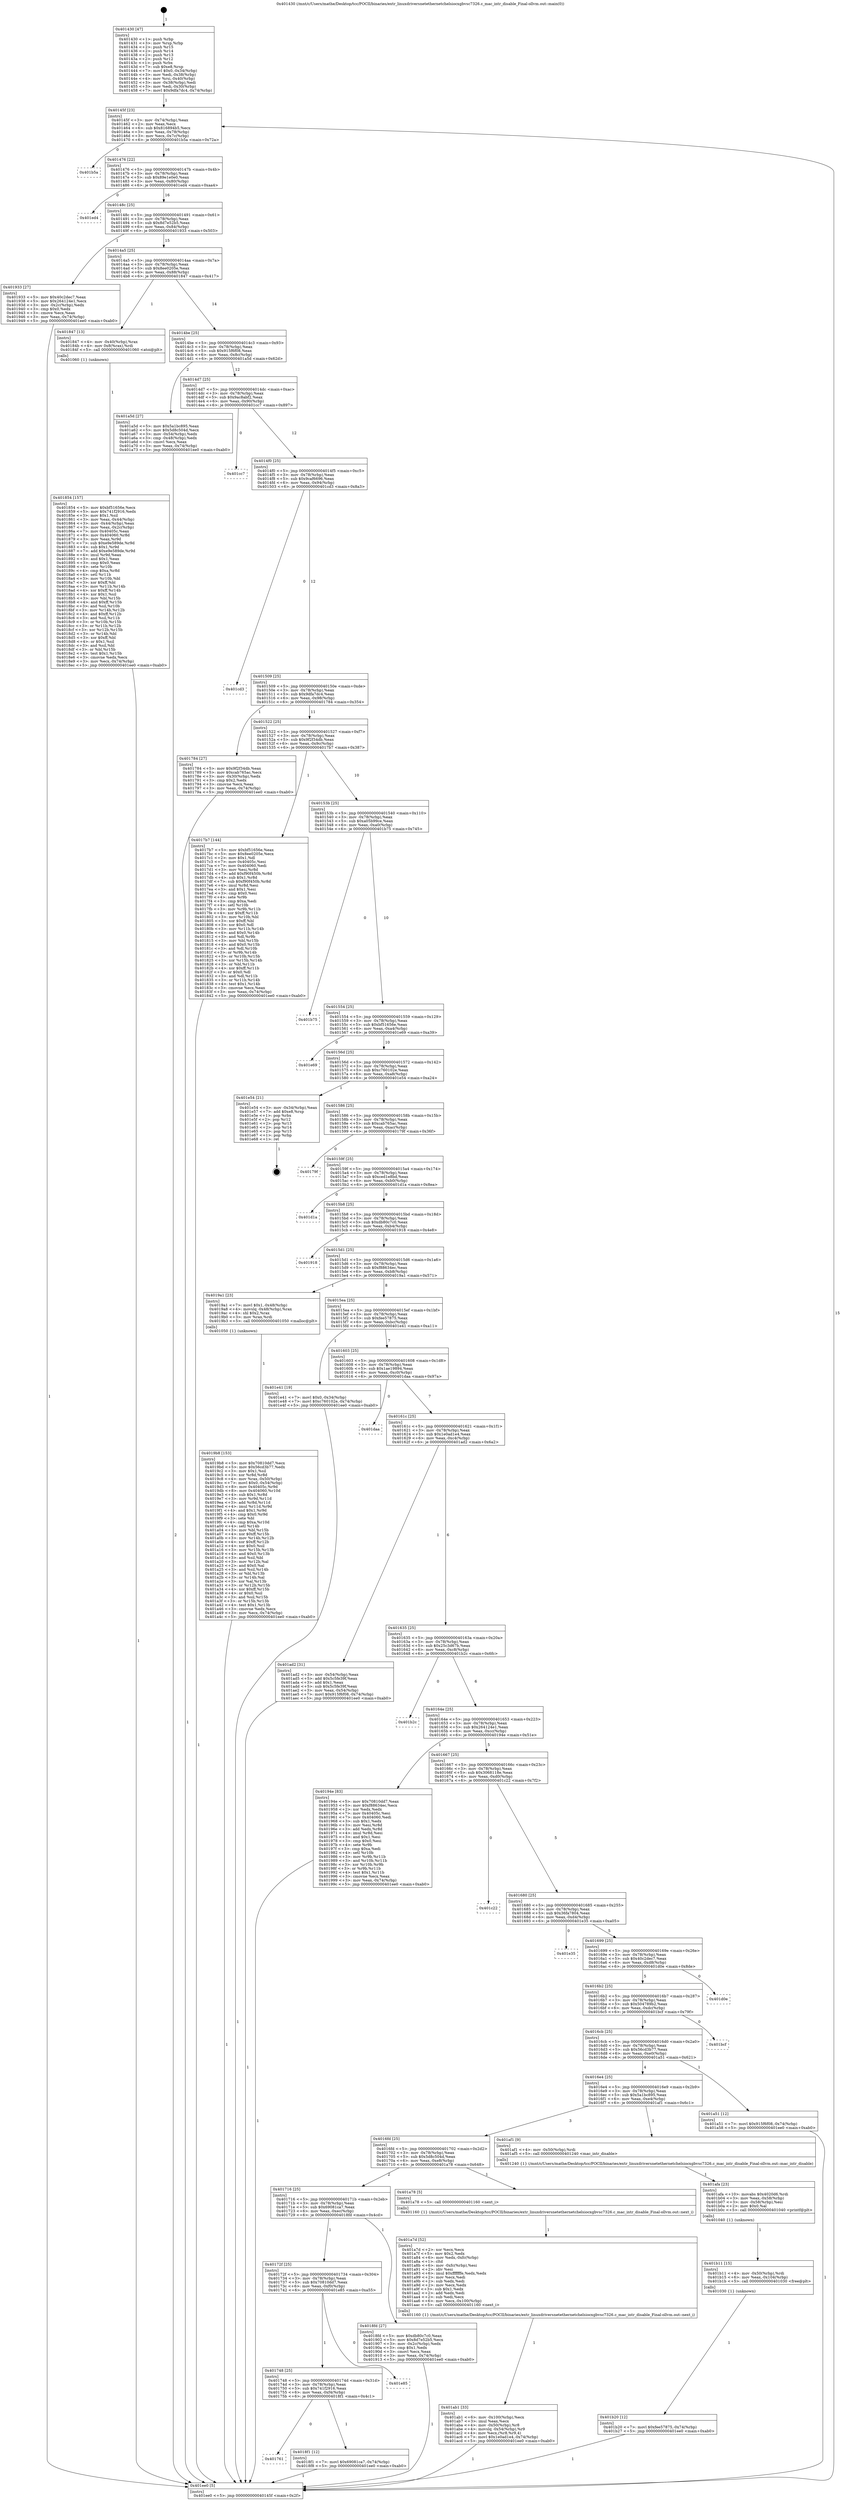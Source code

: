 digraph "0x401430" {
  label = "0x401430 (/mnt/c/Users/mathe/Desktop/tcc/POCII/binaries/extr_linuxdriversnetethernetchelsiocxgbvsc7326.c_mac_intr_disable_Final-ollvm.out::main(0))"
  labelloc = "t"
  node[shape=record]

  Entry [label="",width=0.3,height=0.3,shape=circle,fillcolor=black,style=filled]
  "0x40145f" [label="{
     0x40145f [23]\l
     | [instrs]\l
     &nbsp;&nbsp;0x40145f \<+3\>: mov -0x74(%rbp),%eax\l
     &nbsp;&nbsp;0x401462 \<+2\>: mov %eax,%ecx\l
     &nbsp;&nbsp;0x401464 \<+6\>: sub $0x816894b5,%ecx\l
     &nbsp;&nbsp;0x40146a \<+3\>: mov %eax,-0x78(%rbp)\l
     &nbsp;&nbsp;0x40146d \<+3\>: mov %ecx,-0x7c(%rbp)\l
     &nbsp;&nbsp;0x401470 \<+6\>: je 0000000000401b5a \<main+0x72a\>\l
  }"]
  "0x401b5a" [label="{
     0x401b5a\l
  }", style=dashed]
  "0x401476" [label="{
     0x401476 [22]\l
     | [instrs]\l
     &nbsp;&nbsp;0x401476 \<+5\>: jmp 000000000040147b \<main+0x4b\>\l
     &nbsp;&nbsp;0x40147b \<+3\>: mov -0x78(%rbp),%eax\l
     &nbsp;&nbsp;0x40147e \<+5\>: sub $0x89e1e0e0,%eax\l
     &nbsp;&nbsp;0x401483 \<+3\>: mov %eax,-0x80(%rbp)\l
     &nbsp;&nbsp;0x401486 \<+6\>: je 0000000000401ed4 \<main+0xaa4\>\l
  }"]
  Exit [label="",width=0.3,height=0.3,shape=circle,fillcolor=black,style=filled,peripheries=2]
  "0x401ed4" [label="{
     0x401ed4\l
  }", style=dashed]
  "0x40148c" [label="{
     0x40148c [25]\l
     | [instrs]\l
     &nbsp;&nbsp;0x40148c \<+5\>: jmp 0000000000401491 \<main+0x61\>\l
     &nbsp;&nbsp;0x401491 \<+3\>: mov -0x78(%rbp),%eax\l
     &nbsp;&nbsp;0x401494 \<+5\>: sub $0x8d7e52b5,%eax\l
     &nbsp;&nbsp;0x401499 \<+6\>: mov %eax,-0x84(%rbp)\l
     &nbsp;&nbsp;0x40149f \<+6\>: je 0000000000401933 \<main+0x503\>\l
  }"]
  "0x401b20" [label="{
     0x401b20 [12]\l
     | [instrs]\l
     &nbsp;&nbsp;0x401b20 \<+7\>: movl $0xfee57875,-0x74(%rbp)\l
     &nbsp;&nbsp;0x401b27 \<+5\>: jmp 0000000000401ee0 \<main+0xab0\>\l
  }"]
  "0x401933" [label="{
     0x401933 [27]\l
     | [instrs]\l
     &nbsp;&nbsp;0x401933 \<+5\>: mov $0x40c2dec7,%eax\l
     &nbsp;&nbsp;0x401938 \<+5\>: mov $0x264124e1,%ecx\l
     &nbsp;&nbsp;0x40193d \<+3\>: mov -0x2c(%rbp),%edx\l
     &nbsp;&nbsp;0x401940 \<+3\>: cmp $0x0,%edx\l
     &nbsp;&nbsp;0x401943 \<+3\>: cmove %ecx,%eax\l
     &nbsp;&nbsp;0x401946 \<+3\>: mov %eax,-0x74(%rbp)\l
     &nbsp;&nbsp;0x401949 \<+5\>: jmp 0000000000401ee0 \<main+0xab0\>\l
  }"]
  "0x4014a5" [label="{
     0x4014a5 [25]\l
     | [instrs]\l
     &nbsp;&nbsp;0x4014a5 \<+5\>: jmp 00000000004014aa \<main+0x7a\>\l
     &nbsp;&nbsp;0x4014aa \<+3\>: mov -0x78(%rbp),%eax\l
     &nbsp;&nbsp;0x4014ad \<+5\>: sub $0x8ee0205e,%eax\l
     &nbsp;&nbsp;0x4014b2 \<+6\>: mov %eax,-0x88(%rbp)\l
     &nbsp;&nbsp;0x4014b8 \<+6\>: je 0000000000401847 \<main+0x417\>\l
  }"]
  "0x401b11" [label="{
     0x401b11 [15]\l
     | [instrs]\l
     &nbsp;&nbsp;0x401b11 \<+4\>: mov -0x50(%rbp),%rdi\l
     &nbsp;&nbsp;0x401b15 \<+6\>: mov %eax,-0x104(%rbp)\l
     &nbsp;&nbsp;0x401b1b \<+5\>: call 0000000000401030 \<free@plt\>\l
     | [calls]\l
     &nbsp;&nbsp;0x401030 \{1\} (unknown)\l
  }"]
  "0x401847" [label="{
     0x401847 [13]\l
     | [instrs]\l
     &nbsp;&nbsp;0x401847 \<+4\>: mov -0x40(%rbp),%rax\l
     &nbsp;&nbsp;0x40184b \<+4\>: mov 0x8(%rax),%rdi\l
     &nbsp;&nbsp;0x40184f \<+5\>: call 0000000000401060 \<atoi@plt\>\l
     | [calls]\l
     &nbsp;&nbsp;0x401060 \{1\} (unknown)\l
  }"]
  "0x4014be" [label="{
     0x4014be [25]\l
     | [instrs]\l
     &nbsp;&nbsp;0x4014be \<+5\>: jmp 00000000004014c3 \<main+0x93\>\l
     &nbsp;&nbsp;0x4014c3 \<+3\>: mov -0x78(%rbp),%eax\l
     &nbsp;&nbsp;0x4014c6 \<+5\>: sub $0x915f6f08,%eax\l
     &nbsp;&nbsp;0x4014cb \<+6\>: mov %eax,-0x8c(%rbp)\l
     &nbsp;&nbsp;0x4014d1 \<+6\>: je 0000000000401a5d \<main+0x62d\>\l
  }"]
  "0x401afa" [label="{
     0x401afa [23]\l
     | [instrs]\l
     &nbsp;&nbsp;0x401afa \<+10\>: movabs $0x4020d6,%rdi\l
     &nbsp;&nbsp;0x401b04 \<+3\>: mov %eax,-0x58(%rbp)\l
     &nbsp;&nbsp;0x401b07 \<+3\>: mov -0x58(%rbp),%esi\l
     &nbsp;&nbsp;0x401b0a \<+2\>: mov $0x0,%al\l
     &nbsp;&nbsp;0x401b0c \<+5\>: call 0000000000401040 \<printf@plt\>\l
     | [calls]\l
     &nbsp;&nbsp;0x401040 \{1\} (unknown)\l
  }"]
  "0x401a5d" [label="{
     0x401a5d [27]\l
     | [instrs]\l
     &nbsp;&nbsp;0x401a5d \<+5\>: mov $0x5a1bc895,%eax\l
     &nbsp;&nbsp;0x401a62 \<+5\>: mov $0x5d8c504d,%ecx\l
     &nbsp;&nbsp;0x401a67 \<+3\>: mov -0x54(%rbp),%edx\l
     &nbsp;&nbsp;0x401a6a \<+3\>: cmp -0x48(%rbp),%edx\l
     &nbsp;&nbsp;0x401a6d \<+3\>: cmovl %ecx,%eax\l
     &nbsp;&nbsp;0x401a70 \<+3\>: mov %eax,-0x74(%rbp)\l
     &nbsp;&nbsp;0x401a73 \<+5\>: jmp 0000000000401ee0 \<main+0xab0\>\l
  }"]
  "0x4014d7" [label="{
     0x4014d7 [25]\l
     | [instrs]\l
     &nbsp;&nbsp;0x4014d7 \<+5\>: jmp 00000000004014dc \<main+0xac\>\l
     &nbsp;&nbsp;0x4014dc \<+3\>: mov -0x78(%rbp),%eax\l
     &nbsp;&nbsp;0x4014df \<+5\>: sub $0x9ac8abf2,%eax\l
     &nbsp;&nbsp;0x4014e4 \<+6\>: mov %eax,-0x90(%rbp)\l
     &nbsp;&nbsp;0x4014ea \<+6\>: je 0000000000401cc7 \<main+0x897\>\l
  }"]
  "0x401ab1" [label="{
     0x401ab1 [33]\l
     | [instrs]\l
     &nbsp;&nbsp;0x401ab1 \<+6\>: mov -0x100(%rbp),%ecx\l
     &nbsp;&nbsp;0x401ab7 \<+3\>: imul %eax,%ecx\l
     &nbsp;&nbsp;0x401aba \<+4\>: mov -0x50(%rbp),%r8\l
     &nbsp;&nbsp;0x401abe \<+4\>: movslq -0x54(%rbp),%r9\l
     &nbsp;&nbsp;0x401ac2 \<+4\>: mov %ecx,(%r8,%r9,4)\l
     &nbsp;&nbsp;0x401ac6 \<+7\>: movl $0x1e0ad1e4,-0x74(%rbp)\l
     &nbsp;&nbsp;0x401acd \<+5\>: jmp 0000000000401ee0 \<main+0xab0\>\l
  }"]
  "0x401cc7" [label="{
     0x401cc7\l
  }", style=dashed]
  "0x4014f0" [label="{
     0x4014f0 [25]\l
     | [instrs]\l
     &nbsp;&nbsp;0x4014f0 \<+5\>: jmp 00000000004014f5 \<main+0xc5\>\l
     &nbsp;&nbsp;0x4014f5 \<+3\>: mov -0x78(%rbp),%eax\l
     &nbsp;&nbsp;0x4014f8 \<+5\>: sub $0x9caf6696,%eax\l
     &nbsp;&nbsp;0x4014fd \<+6\>: mov %eax,-0x94(%rbp)\l
     &nbsp;&nbsp;0x401503 \<+6\>: je 0000000000401cd3 \<main+0x8a3\>\l
  }"]
  "0x401a7d" [label="{
     0x401a7d [52]\l
     | [instrs]\l
     &nbsp;&nbsp;0x401a7d \<+2\>: xor %ecx,%ecx\l
     &nbsp;&nbsp;0x401a7f \<+5\>: mov $0x2,%edx\l
     &nbsp;&nbsp;0x401a84 \<+6\>: mov %edx,-0xfc(%rbp)\l
     &nbsp;&nbsp;0x401a8a \<+1\>: cltd\l
     &nbsp;&nbsp;0x401a8b \<+6\>: mov -0xfc(%rbp),%esi\l
     &nbsp;&nbsp;0x401a91 \<+2\>: idiv %esi\l
     &nbsp;&nbsp;0x401a93 \<+6\>: imul $0xfffffffe,%edx,%edx\l
     &nbsp;&nbsp;0x401a99 \<+2\>: mov %ecx,%edi\l
     &nbsp;&nbsp;0x401a9b \<+2\>: sub %edx,%edi\l
     &nbsp;&nbsp;0x401a9d \<+2\>: mov %ecx,%edx\l
     &nbsp;&nbsp;0x401a9f \<+3\>: sub $0x1,%edx\l
     &nbsp;&nbsp;0x401aa2 \<+2\>: add %edx,%edi\l
     &nbsp;&nbsp;0x401aa4 \<+2\>: sub %edi,%ecx\l
     &nbsp;&nbsp;0x401aa6 \<+6\>: mov %ecx,-0x100(%rbp)\l
     &nbsp;&nbsp;0x401aac \<+5\>: call 0000000000401160 \<next_i\>\l
     | [calls]\l
     &nbsp;&nbsp;0x401160 \{1\} (/mnt/c/Users/mathe/Desktop/tcc/POCII/binaries/extr_linuxdriversnetethernetchelsiocxgbvsc7326.c_mac_intr_disable_Final-ollvm.out::next_i)\l
  }"]
  "0x401cd3" [label="{
     0x401cd3\l
  }", style=dashed]
  "0x401509" [label="{
     0x401509 [25]\l
     | [instrs]\l
     &nbsp;&nbsp;0x401509 \<+5\>: jmp 000000000040150e \<main+0xde\>\l
     &nbsp;&nbsp;0x40150e \<+3\>: mov -0x78(%rbp),%eax\l
     &nbsp;&nbsp;0x401511 \<+5\>: sub $0x9dfa7dc4,%eax\l
     &nbsp;&nbsp;0x401516 \<+6\>: mov %eax,-0x98(%rbp)\l
     &nbsp;&nbsp;0x40151c \<+6\>: je 0000000000401784 \<main+0x354\>\l
  }"]
  "0x4019b8" [label="{
     0x4019b8 [153]\l
     | [instrs]\l
     &nbsp;&nbsp;0x4019b8 \<+5\>: mov $0x70810dd7,%ecx\l
     &nbsp;&nbsp;0x4019bd \<+5\>: mov $0x56cd3b77,%edx\l
     &nbsp;&nbsp;0x4019c2 \<+3\>: mov $0x1,%sil\l
     &nbsp;&nbsp;0x4019c5 \<+3\>: xor %r8d,%r8d\l
     &nbsp;&nbsp;0x4019c8 \<+4\>: mov %rax,-0x50(%rbp)\l
     &nbsp;&nbsp;0x4019cc \<+7\>: movl $0x0,-0x54(%rbp)\l
     &nbsp;&nbsp;0x4019d3 \<+8\>: mov 0x40405c,%r9d\l
     &nbsp;&nbsp;0x4019db \<+8\>: mov 0x404060,%r10d\l
     &nbsp;&nbsp;0x4019e3 \<+4\>: sub $0x1,%r8d\l
     &nbsp;&nbsp;0x4019e7 \<+3\>: mov %r9d,%r11d\l
     &nbsp;&nbsp;0x4019ea \<+3\>: add %r8d,%r11d\l
     &nbsp;&nbsp;0x4019ed \<+4\>: imul %r11d,%r9d\l
     &nbsp;&nbsp;0x4019f1 \<+4\>: and $0x1,%r9d\l
     &nbsp;&nbsp;0x4019f5 \<+4\>: cmp $0x0,%r9d\l
     &nbsp;&nbsp;0x4019f9 \<+3\>: sete %bl\l
     &nbsp;&nbsp;0x4019fc \<+4\>: cmp $0xa,%r10d\l
     &nbsp;&nbsp;0x401a00 \<+4\>: setl %r14b\l
     &nbsp;&nbsp;0x401a04 \<+3\>: mov %bl,%r15b\l
     &nbsp;&nbsp;0x401a07 \<+4\>: xor $0xff,%r15b\l
     &nbsp;&nbsp;0x401a0b \<+3\>: mov %r14b,%r12b\l
     &nbsp;&nbsp;0x401a0e \<+4\>: xor $0xff,%r12b\l
     &nbsp;&nbsp;0x401a12 \<+4\>: xor $0x0,%sil\l
     &nbsp;&nbsp;0x401a16 \<+3\>: mov %r15b,%r13b\l
     &nbsp;&nbsp;0x401a19 \<+4\>: and $0x0,%r13b\l
     &nbsp;&nbsp;0x401a1d \<+3\>: and %sil,%bl\l
     &nbsp;&nbsp;0x401a20 \<+3\>: mov %r12b,%al\l
     &nbsp;&nbsp;0x401a23 \<+2\>: and $0x0,%al\l
     &nbsp;&nbsp;0x401a25 \<+3\>: and %sil,%r14b\l
     &nbsp;&nbsp;0x401a28 \<+3\>: or %bl,%r13b\l
     &nbsp;&nbsp;0x401a2b \<+3\>: or %r14b,%al\l
     &nbsp;&nbsp;0x401a2e \<+3\>: xor %al,%r13b\l
     &nbsp;&nbsp;0x401a31 \<+3\>: or %r12b,%r15b\l
     &nbsp;&nbsp;0x401a34 \<+4\>: xor $0xff,%r15b\l
     &nbsp;&nbsp;0x401a38 \<+4\>: or $0x0,%sil\l
     &nbsp;&nbsp;0x401a3c \<+3\>: and %sil,%r15b\l
     &nbsp;&nbsp;0x401a3f \<+3\>: or %r15b,%r13b\l
     &nbsp;&nbsp;0x401a42 \<+4\>: test $0x1,%r13b\l
     &nbsp;&nbsp;0x401a46 \<+3\>: cmovne %edx,%ecx\l
     &nbsp;&nbsp;0x401a49 \<+3\>: mov %ecx,-0x74(%rbp)\l
     &nbsp;&nbsp;0x401a4c \<+5\>: jmp 0000000000401ee0 \<main+0xab0\>\l
  }"]
  "0x401784" [label="{
     0x401784 [27]\l
     | [instrs]\l
     &nbsp;&nbsp;0x401784 \<+5\>: mov $0x9f2f34db,%eax\l
     &nbsp;&nbsp;0x401789 \<+5\>: mov $0xcab765ac,%ecx\l
     &nbsp;&nbsp;0x40178e \<+3\>: mov -0x30(%rbp),%edx\l
     &nbsp;&nbsp;0x401791 \<+3\>: cmp $0x2,%edx\l
     &nbsp;&nbsp;0x401794 \<+3\>: cmovne %ecx,%eax\l
     &nbsp;&nbsp;0x401797 \<+3\>: mov %eax,-0x74(%rbp)\l
     &nbsp;&nbsp;0x40179a \<+5\>: jmp 0000000000401ee0 \<main+0xab0\>\l
  }"]
  "0x401522" [label="{
     0x401522 [25]\l
     | [instrs]\l
     &nbsp;&nbsp;0x401522 \<+5\>: jmp 0000000000401527 \<main+0xf7\>\l
     &nbsp;&nbsp;0x401527 \<+3\>: mov -0x78(%rbp),%eax\l
     &nbsp;&nbsp;0x40152a \<+5\>: sub $0x9f2f34db,%eax\l
     &nbsp;&nbsp;0x40152f \<+6\>: mov %eax,-0x9c(%rbp)\l
     &nbsp;&nbsp;0x401535 \<+6\>: je 00000000004017b7 \<main+0x387\>\l
  }"]
  "0x401ee0" [label="{
     0x401ee0 [5]\l
     | [instrs]\l
     &nbsp;&nbsp;0x401ee0 \<+5\>: jmp 000000000040145f \<main+0x2f\>\l
  }"]
  "0x401430" [label="{
     0x401430 [47]\l
     | [instrs]\l
     &nbsp;&nbsp;0x401430 \<+1\>: push %rbp\l
     &nbsp;&nbsp;0x401431 \<+3\>: mov %rsp,%rbp\l
     &nbsp;&nbsp;0x401434 \<+2\>: push %r15\l
     &nbsp;&nbsp;0x401436 \<+2\>: push %r14\l
     &nbsp;&nbsp;0x401438 \<+2\>: push %r13\l
     &nbsp;&nbsp;0x40143a \<+2\>: push %r12\l
     &nbsp;&nbsp;0x40143c \<+1\>: push %rbx\l
     &nbsp;&nbsp;0x40143d \<+7\>: sub $0xe8,%rsp\l
     &nbsp;&nbsp;0x401444 \<+7\>: movl $0x0,-0x34(%rbp)\l
     &nbsp;&nbsp;0x40144b \<+3\>: mov %edi,-0x38(%rbp)\l
     &nbsp;&nbsp;0x40144e \<+4\>: mov %rsi,-0x40(%rbp)\l
     &nbsp;&nbsp;0x401452 \<+3\>: mov -0x38(%rbp),%edi\l
     &nbsp;&nbsp;0x401455 \<+3\>: mov %edi,-0x30(%rbp)\l
     &nbsp;&nbsp;0x401458 \<+7\>: movl $0x9dfa7dc4,-0x74(%rbp)\l
  }"]
  "0x401761" [label="{
     0x401761\l
  }", style=dashed]
  "0x4017b7" [label="{
     0x4017b7 [144]\l
     | [instrs]\l
     &nbsp;&nbsp;0x4017b7 \<+5\>: mov $0xbf51656e,%eax\l
     &nbsp;&nbsp;0x4017bc \<+5\>: mov $0x8ee0205e,%ecx\l
     &nbsp;&nbsp;0x4017c1 \<+2\>: mov $0x1,%dl\l
     &nbsp;&nbsp;0x4017c3 \<+7\>: mov 0x40405c,%esi\l
     &nbsp;&nbsp;0x4017ca \<+7\>: mov 0x404060,%edi\l
     &nbsp;&nbsp;0x4017d1 \<+3\>: mov %esi,%r8d\l
     &nbsp;&nbsp;0x4017d4 \<+7\>: add $0xf90f450b,%r8d\l
     &nbsp;&nbsp;0x4017db \<+4\>: sub $0x1,%r8d\l
     &nbsp;&nbsp;0x4017df \<+7\>: sub $0xf90f450b,%r8d\l
     &nbsp;&nbsp;0x4017e6 \<+4\>: imul %r8d,%esi\l
     &nbsp;&nbsp;0x4017ea \<+3\>: and $0x1,%esi\l
     &nbsp;&nbsp;0x4017ed \<+3\>: cmp $0x0,%esi\l
     &nbsp;&nbsp;0x4017f0 \<+4\>: sete %r9b\l
     &nbsp;&nbsp;0x4017f4 \<+3\>: cmp $0xa,%edi\l
     &nbsp;&nbsp;0x4017f7 \<+4\>: setl %r10b\l
     &nbsp;&nbsp;0x4017fb \<+3\>: mov %r9b,%r11b\l
     &nbsp;&nbsp;0x4017fe \<+4\>: xor $0xff,%r11b\l
     &nbsp;&nbsp;0x401802 \<+3\>: mov %r10b,%bl\l
     &nbsp;&nbsp;0x401805 \<+3\>: xor $0xff,%bl\l
     &nbsp;&nbsp;0x401808 \<+3\>: xor $0x0,%dl\l
     &nbsp;&nbsp;0x40180b \<+3\>: mov %r11b,%r14b\l
     &nbsp;&nbsp;0x40180e \<+4\>: and $0x0,%r14b\l
     &nbsp;&nbsp;0x401812 \<+3\>: and %dl,%r9b\l
     &nbsp;&nbsp;0x401815 \<+3\>: mov %bl,%r15b\l
     &nbsp;&nbsp;0x401818 \<+4\>: and $0x0,%r15b\l
     &nbsp;&nbsp;0x40181c \<+3\>: and %dl,%r10b\l
     &nbsp;&nbsp;0x40181f \<+3\>: or %r9b,%r14b\l
     &nbsp;&nbsp;0x401822 \<+3\>: or %r10b,%r15b\l
     &nbsp;&nbsp;0x401825 \<+3\>: xor %r15b,%r14b\l
     &nbsp;&nbsp;0x401828 \<+3\>: or %bl,%r11b\l
     &nbsp;&nbsp;0x40182b \<+4\>: xor $0xff,%r11b\l
     &nbsp;&nbsp;0x40182f \<+3\>: or $0x0,%dl\l
     &nbsp;&nbsp;0x401832 \<+3\>: and %dl,%r11b\l
     &nbsp;&nbsp;0x401835 \<+3\>: or %r11b,%r14b\l
     &nbsp;&nbsp;0x401838 \<+4\>: test $0x1,%r14b\l
     &nbsp;&nbsp;0x40183c \<+3\>: cmovne %ecx,%eax\l
     &nbsp;&nbsp;0x40183f \<+3\>: mov %eax,-0x74(%rbp)\l
     &nbsp;&nbsp;0x401842 \<+5\>: jmp 0000000000401ee0 \<main+0xab0\>\l
  }"]
  "0x40153b" [label="{
     0x40153b [25]\l
     | [instrs]\l
     &nbsp;&nbsp;0x40153b \<+5\>: jmp 0000000000401540 \<main+0x110\>\l
     &nbsp;&nbsp;0x401540 \<+3\>: mov -0x78(%rbp),%eax\l
     &nbsp;&nbsp;0x401543 \<+5\>: sub $0xa05b99ce,%eax\l
     &nbsp;&nbsp;0x401548 \<+6\>: mov %eax,-0xa0(%rbp)\l
     &nbsp;&nbsp;0x40154e \<+6\>: je 0000000000401b75 \<main+0x745\>\l
  }"]
  "0x401854" [label="{
     0x401854 [157]\l
     | [instrs]\l
     &nbsp;&nbsp;0x401854 \<+5\>: mov $0xbf51656e,%ecx\l
     &nbsp;&nbsp;0x401859 \<+5\>: mov $0x741f2916,%edx\l
     &nbsp;&nbsp;0x40185e \<+3\>: mov $0x1,%sil\l
     &nbsp;&nbsp;0x401861 \<+3\>: mov %eax,-0x44(%rbp)\l
     &nbsp;&nbsp;0x401864 \<+3\>: mov -0x44(%rbp),%eax\l
     &nbsp;&nbsp;0x401867 \<+3\>: mov %eax,-0x2c(%rbp)\l
     &nbsp;&nbsp;0x40186a \<+7\>: mov 0x40405c,%eax\l
     &nbsp;&nbsp;0x401871 \<+8\>: mov 0x404060,%r8d\l
     &nbsp;&nbsp;0x401879 \<+3\>: mov %eax,%r9d\l
     &nbsp;&nbsp;0x40187c \<+7\>: sub $0xe9e589de,%r9d\l
     &nbsp;&nbsp;0x401883 \<+4\>: sub $0x1,%r9d\l
     &nbsp;&nbsp;0x401887 \<+7\>: add $0xe9e589de,%r9d\l
     &nbsp;&nbsp;0x40188e \<+4\>: imul %r9d,%eax\l
     &nbsp;&nbsp;0x401892 \<+3\>: and $0x1,%eax\l
     &nbsp;&nbsp;0x401895 \<+3\>: cmp $0x0,%eax\l
     &nbsp;&nbsp;0x401898 \<+4\>: sete %r10b\l
     &nbsp;&nbsp;0x40189c \<+4\>: cmp $0xa,%r8d\l
     &nbsp;&nbsp;0x4018a0 \<+4\>: setl %r11b\l
     &nbsp;&nbsp;0x4018a4 \<+3\>: mov %r10b,%bl\l
     &nbsp;&nbsp;0x4018a7 \<+3\>: xor $0xff,%bl\l
     &nbsp;&nbsp;0x4018aa \<+3\>: mov %r11b,%r14b\l
     &nbsp;&nbsp;0x4018ad \<+4\>: xor $0xff,%r14b\l
     &nbsp;&nbsp;0x4018b1 \<+4\>: xor $0x1,%sil\l
     &nbsp;&nbsp;0x4018b5 \<+3\>: mov %bl,%r15b\l
     &nbsp;&nbsp;0x4018b8 \<+4\>: and $0xff,%r15b\l
     &nbsp;&nbsp;0x4018bc \<+3\>: and %sil,%r10b\l
     &nbsp;&nbsp;0x4018bf \<+3\>: mov %r14b,%r12b\l
     &nbsp;&nbsp;0x4018c2 \<+4\>: and $0xff,%r12b\l
     &nbsp;&nbsp;0x4018c6 \<+3\>: and %sil,%r11b\l
     &nbsp;&nbsp;0x4018c9 \<+3\>: or %r10b,%r15b\l
     &nbsp;&nbsp;0x4018cc \<+3\>: or %r11b,%r12b\l
     &nbsp;&nbsp;0x4018cf \<+3\>: xor %r12b,%r15b\l
     &nbsp;&nbsp;0x4018d2 \<+3\>: or %r14b,%bl\l
     &nbsp;&nbsp;0x4018d5 \<+3\>: xor $0xff,%bl\l
     &nbsp;&nbsp;0x4018d8 \<+4\>: or $0x1,%sil\l
     &nbsp;&nbsp;0x4018dc \<+3\>: and %sil,%bl\l
     &nbsp;&nbsp;0x4018df \<+3\>: or %bl,%r15b\l
     &nbsp;&nbsp;0x4018e2 \<+4\>: test $0x1,%r15b\l
     &nbsp;&nbsp;0x4018e6 \<+3\>: cmovne %edx,%ecx\l
     &nbsp;&nbsp;0x4018e9 \<+3\>: mov %ecx,-0x74(%rbp)\l
     &nbsp;&nbsp;0x4018ec \<+5\>: jmp 0000000000401ee0 \<main+0xab0\>\l
  }"]
  "0x4018f1" [label="{
     0x4018f1 [12]\l
     | [instrs]\l
     &nbsp;&nbsp;0x4018f1 \<+7\>: movl $0x69081ca7,-0x74(%rbp)\l
     &nbsp;&nbsp;0x4018f8 \<+5\>: jmp 0000000000401ee0 \<main+0xab0\>\l
  }"]
  "0x401b75" [label="{
     0x401b75\l
  }", style=dashed]
  "0x401554" [label="{
     0x401554 [25]\l
     | [instrs]\l
     &nbsp;&nbsp;0x401554 \<+5\>: jmp 0000000000401559 \<main+0x129\>\l
     &nbsp;&nbsp;0x401559 \<+3\>: mov -0x78(%rbp),%eax\l
     &nbsp;&nbsp;0x40155c \<+5\>: sub $0xbf51656e,%eax\l
     &nbsp;&nbsp;0x401561 \<+6\>: mov %eax,-0xa4(%rbp)\l
     &nbsp;&nbsp;0x401567 \<+6\>: je 0000000000401e69 \<main+0xa39\>\l
  }"]
  "0x401748" [label="{
     0x401748 [25]\l
     | [instrs]\l
     &nbsp;&nbsp;0x401748 \<+5\>: jmp 000000000040174d \<main+0x31d\>\l
     &nbsp;&nbsp;0x40174d \<+3\>: mov -0x78(%rbp),%eax\l
     &nbsp;&nbsp;0x401750 \<+5\>: sub $0x741f2916,%eax\l
     &nbsp;&nbsp;0x401755 \<+6\>: mov %eax,-0xf4(%rbp)\l
     &nbsp;&nbsp;0x40175b \<+6\>: je 00000000004018f1 \<main+0x4c1\>\l
  }"]
  "0x401e69" [label="{
     0x401e69\l
  }", style=dashed]
  "0x40156d" [label="{
     0x40156d [25]\l
     | [instrs]\l
     &nbsp;&nbsp;0x40156d \<+5\>: jmp 0000000000401572 \<main+0x142\>\l
     &nbsp;&nbsp;0x401572 \<+3\>: mov -0x78(%rbp),%eax\l
     &nbsp;&nbsp;0x401575 \<+5\>: sub $0xc760102e,%eax\l
     &nbsp;&nbsp;0x40157a \<+6\>: mov %eax,-0xa8(%rbp)\l
     &nbsp;&nbsp;0x401580 \<+6\>: je 0000000000401e54 \<main+0xa24\>\l
  }"]
  "0x401e85" [label="{
     0x401e85\l
  }", style=dashed]
  "0x401e54" [label="{
     0x401e54 [21]\l
     | [instrs]\l
     &nbsp;&nbsp;0x401e54 \<+3\>: mov -0x34(%rbp),%eax\l
     &nbsp;&nbsp;0x401e57 \<+7\>: add $0xe8,%rsp\l
     &nbsp;&nbsp;0x401e5e \<+1\>: pop %rbx\l
     &nbsp;&nbsp;0x401e5f \<+2\>: pop %r12\l
     &nbsp;&nbsp;0x401e61 \<+2\>: pop %r13\l
     &nbsp;&nbsp;0x401e63 \<+2\>: pop %r14\l
     &nbsp;&nbsp;0x401e65 \<+2\>: pop %r15\l
     &nbsp;&nbsp;0x401e67 \<+1\>: pop %rbp\l
     &nbsp;&nbsp;0x401e68 \<+1\>: ret\l
  }"]
  "0x401586" [label="{
     0x401586 [25]\l
     | [instrs]\l
     &nbsp;&nbsp;0x401586 \<+5\>: jmp 000000000040158b \<main+0x15b\>\l
     &nbsp;&nbsp;0x40158b \<+3\>: mov -0x78(%rbp),%eax\l
     &nbsp;&nbsp;0x40158e \<+5\>: sub $0xcab765ac,%eax\l
     &nbsp;&nbsp;0x401593 \<+6\>: mov %eax,-0xac(%rbp)\l
     &nbsp;&nbsp;0x401599 \<+6\>: je 000000000040179f \<main+0x36f\>\l
  }"]
  "0x40172f" [label="{
     0x40172f [25]\l
     | [instrs]\l
     &nbsp;&nbsp;0x40172f \<+5\>: jmp 0000000000401734 \<main+0x304\>\l
     &nbsp;&nbsp;0x401734 \<+3\>: mov -0x78(%rbp),%eax\l
     &nbsp;&nbsp;0x401737 \<+5\>: sub $0x70810dd7,%eax\l
     &nbsp;&nbsp;0x40173c \<+6\>: mov %eax,-0xf0(%rbp)\l
     &nbsp;&nbsp;0x401742 \<+6\>: je 0000000000401e85 \<main+0xa55\>\l
  }"]
  "0x40179f" [label="{
     0x40179f\l
  }", style=dashed]
  "0x40159f" [label="{
     0x40159f [25]\l
     | [instrs]\l
     &nbsp;&nbsp;0x40159f \<+5\>: jmp 00000000004015a4 \<main+0x174\>\l
     &nbsp;&nbsp;0x4015a4 \<+3\>: mov -0x78(%rbp),%eax\l
     &nbsp;&nbsp;0x4015a7 \<+5\>: sub $0xced1e8bd,%eax\l
     &nbsp;&nbsp;0x4015ac \<+6\>: mov %eax,-0xb0(%rbp)\l
     &nbsp;&nbsp;0x4015b2 \<+6\>: je 0000000000401d1a \<main+0x8ea\>\l
  }"]
  "0x4018fd" [label="{
     0x4018fd [27]\l
     | [instrs]\l
     &nbsp;&nbsp;0x4018fd \<+5\>: mov $0xdb80c7c0,%eax\l
     &nbsp;&nbsp;0x401902 \<+5\>: mov $0x8d7e52b5,%ecx\l
     &nbsp;&nbsp;0x401907 \<+3\>: mov -0x2c(%rbp),%edx\l
     &nbsp;&nbsp;0x40190a \<+3\>: cmp $0x1,%edx\l
     &nbsp;&nbsp;0x40190d \<+3\>: cmovl %ecx,%eax\l
     &nbsp;&nbsp;0x401910 \<+3\>: mov %eax,-0x74(%rbp)\l
     &nbsp;&nbsp;0x401913 \<+5\>: jmp 0000000000401ee0 \<main+0xab0\>\l
  }"]
  "0x401d1a" [label="{
     0x401d1a\l
  }", style=dashed]
  "0x4015b8" [label="{
     0x4015b8 [25]\l
     | [instrs]\l
     &nbsp;&nbsp;0x4015b8 \<+5\>: jmp 00000000004015bd \<main+0x18d\>\l
     &nbsp;&nbsp;0x4015bd \<+3\>: mov -0x78(%rbp),%eax\l
     &nbsp;&nbsp;0x4015c0 \<+5\>: sub $0xdb80c7c0,%eax\l
     &nbsp;&nbsp;0x4015c5 \<+6\>: mov %eax,-0xb4(%rbp)\l
     &nbsp;&nbsp;0x4015cb \<+6\>: je 0000000000401918 \<main+0x4e8\>\l
  }"]
  "0x401716" [label="{
     0x401716 [25]\l
     | [instrs]\l
     &nbsp;&nbsp;0x401716 \<+5\>: jmp 000000000040171b \<main+0x2eb\>\l
     &nbsp;&nbsp;0x40171b \<+3\>: mov -0x78(%rbp),%eax\l
     &nbsp;&nbsp;0x40171e \<+5\>: sub $0x69081ca7,%eax\l
     &nbsp;&nbsp;0x401723 \<+6\>: mov %eax,-0xec(%rbp)\l
     &nbsp;&nbsp;0x401729 \<+6\>: je 00000000004018fd \<main+0x4cd\>\l
  }"]
  "0x401918" [label="{
     0x401918\l
  }", style=dashed]
  "0x4015d1" [label="{
     0x4015d1 [25]\l
     | [instrs]\l
     &nbsp;&nbsp;0x4015d1 \<+5\>: jmp 00000000004015d6 \<main+0x1a6\>\l
     &nbsp;&nbsp;0x4015d6 \<+3\>: mov -0x78(%rbp),%eax\l
     &nbsp;&nbsp;0x4015d9 \<+5\>: sub $0xf88634ec,%eax\l
     &nbsp;&nbsp;0x4015de \<+6\>: mov %eax,-0xb8(%rbp)\l
     &nbsp;&nbsp;0x4015e4 \<+6\>: je 00000000004019a1 \<main+0x571\>\l
  }"]
  "0x401a78" [label="{
     0x401a78 [5]\l
     | [instrs]\l
     &nbsp;&nbsp;0x401a78 \<+5\>: call 0000000000401160 \<next_i\>\l
     | [calls]\l
     &nbsp;&nbsp;0x401160 \{1\} (/mnt/c/Users/mathe/Desktop/tcc/POCII/binaries/extr_linuxdriversnetethernetchelsiocxgbvsc7326.c_mac_intr_disable_Final-ollvm.out::next_i)\l
  }"]
  "0x4019a1" [label="{
     0x4019a1 [23]\l
     | [instrs]\l
     &nbsp;&nbsp;0x4019a1 \<+7\>: movl $0x1,-0x48(%rbp)\l
     &nbsp;&nbsp;0x4019a8 \<+4\>: movslq -0x48(%rbp),%rax\l
     &nbsp;&nbsp;0x4019ac \<+4\>: shl $0x2,%rax\l
     &nbsp;&nbsp;0x4019b0 \<+3\>: mov %rax,%rdi\l
     &nbsp;&nbsp;0x4019b3 \<+5\>: call 0000000000401050 \<malloc@plt\>\l
     | [calls]\l
     &nbsp;&nbsp;0x401050 \{1\} (unknown)\l
  }"]
  "0x4015ea" [label="{
     0x4015ea [25]\l
     | [instrs]\l
     &nbsp;&nbsp;0x4015ea \<+5\>: jmp 00000000004015ef \<main+0x1bf\>\l
     &nbsp;&nbsp;0x4015ef \<+3\>: mov -0x78(%rbp),%eax\l
     &nbsp;&nbsp;0x4015f2 \<+5\>: sub $0xfee57875,%eax\l
     &nbsp;&nbsp;0x4015f7 \<+6\>: mov %eax,-0xbc(%rbp)\l
     &nbsp;&nbsp;0x4015fd \<+6\>: je 0000000000401e41 \<main+0xa11\>\l
  }"]
  "0x4016fd" [label="{
     0x4016fd [25]\l
     | [instrs]\l
     &nbsp;&nbsp;0x4016fd \<+5\>: jmp 0000000000401702 \<main+0x2d2\>\l
     &nbsp;&nbsp;0x401702 \<+3\>: mov -0x78(%rbp),%eax\l
     &nbsp;&nbsp;0x401705 \<+5\>: sub $0x5d8c504d,%eax\l
     &nbsp;&nbsp;0x40170a \<+6\>: mov %eax,-0xe8(%rbp)\l
     &nbsp;&nbsp;0x401710 \<+6\>: je 0000000000401a78 \<main+0x648\>\l
  }"]
  "0x401e41" [label="{
     0x401e41 [19]\l
     | [instrs]\l
     &nbsp;&nbsp;0x401e41 \<+7\>: movl $0x0,-0x34(%rbp)\l
     &nbsp;&nbsp;0x401e48 \<+7\>: movl $0xc760102e,-0x74(%rbp)\l
     &nbsp;&nbsp;0x401e4f \<+5\>: jmp 0000000000401ee0 \<main+0xab0\>\l
  }"]
  "0x401603" [label="{
     0x401603 [25]\l
     | [instrs]\l
     &nbsp;&nbsp;0x401603 \<+5\>: jmp 0000000000401608 \<main+0x1d8\>\l
     &nbsp;&nbsp;0x401608 \<+3\>: mov -0x78(%rbp),%eax\l
     &nbsp;&nbsp;0x40160b \<+5\>: sub $0x1ae19894,%eax\l
     &nbsp;&nbsp;0x401610 \<+6\>: mov %eax,-0xc0(%rbp)\l
     &nbsp;&nbsp;0x401616 \<+6\>: je 0000000000401daa \<main+0x97a\>\l
  }"]
  "0x401af1" [label="{
     0x401af1 [9]\l
     | [instrs]\l
     &nbsp;&nbsp;0x401af1 \<+4\>: mov -0x50(%rbp),%rdi\l
     &nbsp;&nbsp;0x401af5 \<+5\>: call 0000000000401240 \<mac_intr_disable\>\l
     | [calls]\l
     &nbsp;&nbsp;0x401240 \{1\} (/mnt/c/Users/mathe/Desktop/tcc/POCII/binaries/extr_linuxdriversnetethernetchelsiocxgbvsc7326.c_mac_intr_disable_Final-ollvm.out::mac_intr_disable)\l
  }"]
  "0x401daa" [label="{
     0x401daa\l
  }", style=dashed]
  "0x40161c" [label="{
     0x40161c [25]\l
     | [instrs]\l
     &nbsp;&nbsp;0x40161c \<+5\>: jmp 0000000000401621 \<main+0x1f1\>\l
     &nbsp;&nbsp;0x401621 \<+3\>: mov -0x78(%rbp),%eax\l
     &nbsp;&nbsp;0x401624 \<+5\>: sub $0x1e0ad1e4,%eax\l
     &nbsp;&nbsp;0x401629 \<+6\>: mov %eax,-0xc4(%rbp)\l
     &nbsp;&nbsp;0x40162f \<+6\>: je 0000000000401ad2 \<main+0x6a2\>\l
  }"]
  "0x4016e4" [label="{
     0x4016e4 [25]\l
     | [instrs]\l
     &nbsp;&nbsp;0x4016e4 \<+5\>: jmp 00000000004016e9 \<main+0x2b9\>\l
     &nbsp;&nbsp;0x4016e9 \<+3\>: mov -0x78(%rbp),%eax\l
     &nbsp;&nbsp;0x4016ec \<+5\>: sub $0x5a1bc895,%eax\l
     &nbsp;&nbsp;0x4016f1 \<+6\>: mov %eax,-0xe4(%rbp)\l
     &nbsp;&nbsp;0x4016f7 \<+6\>: je 0000000000401af1 \<main+0x6c1\>\l
  }"]
  "0x401ad2" [label="{
     0x401ad2 [31]\l
     | [instrs]\l
     &nbsp;&nbsp;0x401ad2 \<+3\>: mov -0x54(%rbp),%eax\l
     &nbsp;&nbsp;0x401ad5 \<+5\>: add $0x5c5fe39f,%eax\l
     &nbsp;&nbsp;0x401ada \<+3\>: add $0x1,%eax\l
     &nbsp;&nbsp;0x401add \<+5\>: sub $0x5c5fe39f,%eax\l
     &nbsp;&nbsp;0x401ae2 \<+3\>: mov %eax,-0x54(%rbp)\l
     &nbsp;&nbsp;0x401ae5 \<+7\>: movl $0x915f6f08,-0x74(%rbp)\l
     &nbsp;&nbsp;0x401aec \<+5\>: jmp 0000000000401ee0 \<main+0xab0\>\l
  }"]
  "0x401635" [label="{
     0x401635 [25]\l
     | [instrs]\l
     &nbsp;&nbsp;0x401635 \<+5\>: jmp 000000000040163a \<main+0x20a\>\l
     &nbsp;&nbsp;0x40163a \<+3\>: mov -0x78(%rbp),%eax\l
     &nbsp;&nbsp;0x40163d \<+5\>: sub $0x25c3d67b,%eax\l
     &nbsp;&nbsp;0x401642 \<+6\>: mov %eax,-0xc8(%rbp)\l
     &nbsp;&nbsp;0x401648 \<+6\>: je 0000000000401b2c \<main+0x6fc\>\l
  }"]
  "0x401a51" [label="{
     0x401a51 [12]\l
     | [instrs]\l
     &nbsp;&nbsp;0x401a51 \<+7\>: movl $0x915f6f08,-0x74(%rbp)\l
     &nbsp;&nbsp;0x401a58 \<+5\>: jmp 0000000000401ee0 \<main+0xab0\>\l
  }"]
  "0x401b2c" [label="{
     0x401b2c\l
  }", style=dashed]
  "0x40164e" [label="{
     0x40164e [25]\l
     | [instrs]\l
     &nbsp;&nbsp;0x40164e \<+5\>: jmp 0000000000401653 \<main+0x223\>\l
     &nbsp;&nbsp;0x401653 \<+3\>: mov -0x78(%rbp),%eax\l
     &nbsp;&nbsp;0x401656 \<+5\>: sub $0x264124e1,%eax\l
     &nbsp;&nbsp;0x40165b \<+6\>: mov %eax,-0xcc(%rbp)\l
     &nbsp;&nbsp;0x401661 \<+6\>: je 000000000040194e \<main+0x51e\>\l
  }"]
  "0x4016cb" [label="{
     0x4016cb [25]\l
     | [instrs]\l
     &nbsp;&nbsp;0x4016cb \<+5\>: jmp 00000000004016d0 \<main+0x2a0\>\l
     &nbsp;&nbsp;0x4016d0 \<+3\>: mov -0x78(%rbp),%eax\l
     &nbsp;&nbsp;0x4016d3 \<+5\>: sub $0x56cd3b77,%eax\l
     &nbsp;&nbsp;0x4016d8 \<+6\>: mov %eax,-0xe0(%rbp)\l
     &nbsp;&nbsp;0x4016de \<+6\>: je 0000000000401a51 \<main+0x621\>\l
  }"]
  "0x40194e" [label="{
     0x40194e [83]\l
     | [instrs]\l
     &nbsp;&nbsp;0x40194e \<+5\>: mov $0x70810dd7,%eax\l
     &nbsp;&nbsp;0x401953 \<+5\>: mov $0xf88634ec,%ecx\l
     &nbsp;&nbsp;0x401958 \<+2\>: xor %edx,%edx\l
     &nbsp;&nbsp;0x40195a \<+7\>: mov 0x40405c,%esi\l
     &nbsp;&nbsp;0x401961 \<+7\>: mov 0x404060,%edi\l
     &nbsp;&nbsp;0x401968 \<+3\>: sub $0x1,%edx\l
     &nbsp;&nbsp;0x40196b \<+3\>: mov %esi,%r8d\l
     &nbsp;&nbsp;0x40196e \<+3\>: add %edx,%r8d\l
     &nbsp;&nbsp;0x401971 \<+4\>: imul %r8d,%esi\l
     &nbsp;&nbsp;0x401975 \<+3\>: and $0x1,%esi\l
     &nbsp;&nbsp;0x401978 \<+3\>: cmp $0x0,%esi\l
     &nbsp;&nbsp;0x40197b \<+4\>: sete %r9b\l
     &nbsp;&nbsp;0x40197f \<+3\>: cmp $0xa,%edi\l
     &nbsp;&nbsp;0x401982 \<+4\>: setl %r10b\l
     &nbsp;&nbsp;0x401986 \<+3\>: mov %r9b,%r11b\l
     &nbsp;&nbsp;0x401989 \<+3\>: and %r10b,%r11b\l
     &nbsp;&nbsp;0x40198c \<+3\>: xor %r10b,%r9b\l
     &nbsp;&nbsp;0x40198f \<+3\>: or %r9b,%r11b\l
     &nbsp;&nbsp;0x401992 \<+4\>: test $0x1,%r11b\l
     &nbsp;&nbsp;0x401996 \<+3\>: cmovne %ecx,%eax\l
     &nbsp;&nbsp;0x401999 \<+3\>: mov %eax,-0x74(%rbp)\l
     &nbsp;&nbsp;0x40199c \<+5\>: jmp 0000000000401ee0 \<main+0xab0\>\l
  }"]
  "0x401667" [label="{
     0x401667 [25]\l
     | [instrs]\l
     &nbsp;&nbsp;0x401667 \<+5\>: jmp 000000000040166c \<main+0x23c\>\l
     &nbsp;&nbsp;0x40166c \<+3\>: mov -0x78(%rbp),%eax\l
     &nbsp;&nbsp;0x40166f \<+5\>: sub $0x3068118e,%eax\l
     &nbsp;&nbsp;0x401674 \<+6\>: mov %eax,-0xd0(%rbp)\l
     &nbsp;&nbsp;0x40167a \<+6\>: je 0000000000401c22 \<main+0x7f2\>\l
  }"]
  "0x401bcf" [label="{
     0x401bcf\l
  }", style=dashed]
  "0x401c22" [label="{
     0x401c22\l
  }", style=dashed]
  "0x401680" [label="{
     0x401680 [25]\l
     | [instrs]\l
     &nbsp;&nbsp;0x401680 \<+5\>: jmp 0000000000401685 \<main+0x255\>\l
     &nbsp;&nbsp;0x401685 \<+3\>: mov -0x78(%rbp),%eax\l
     &nbsp;&nbsp;0x401688 \<+5\>: sub $0x36fa7804,%eax\l
     &nbsp;&nbsp;0x40168d \<+6\>: mov %eax,-0xd4(%rbp)\l
     &nbsp;&nbsp;0x401693 \<+6\>: je 0000000000401e35 \<main+0xa05\>\l
  }"]
  "0x4016b2" [label="{
     0x4016b2 [25]\l
     | [instrs]\l
     &nbsp;&nbsp;0x4016b2 \<+5\>: jmp 00000000004016b7 \<main+0x287\>\l
     &nbsp;&nbsp;0x4016b7 \<+3\>: mov -0x78(%rbp),%eax\l
     &nbsp;&nbsp;0x4016ba \<+5\>: sub $0x504789b2,%eax\l
     &nbsp;&nbsp;0x4016bf \<+6\>: mov %eax,-0xdc(%rbp)\l
     &nbsp;&nbsp;0x4016c5 \<+6\>: je 0000000000401bcf \<main+0x79f\>\l
  }"]
  "0x401e35" [label="{
     0x401e35\l
  }", style=dashed]
  "0x401699" [label="{
     0x401699 [25]\l
     | [instrs]\l
     &nbsp;&nbsp;0x401699 \<+5\>: jmp 000000000040169e \<main+0x26e\>\l
     &nbsp;&nbsp;0x40169e \<+3\>: mov -0x78(%rbp),%eax\l
     &nbsp;&nbsp;0x4016a1 \<+5\>: sub $0x40c2dec7,%eax\l
     &nbsp;&nbsp;0x4016a6 \<+6\>: mov %eax,-0xd8(%rbp)\l
     &nbsp;&nbsp;0x4016ac \<+6\>: je 0000000000401d0e \<main+0x8de\>\l
  }"]
  "0x401d0e" [label="{
     0x401d0e\l
  }", style=dashed]
  Entry -> "0x401430" [label=" 1"]
  "0x40145f" -> "0x401b5a" [label=" 0"]
  "0x40145f" -> "0x401476" [label=" 16"]
  "0x401e54" -> Exit [label=" 1"]
  "0x401476" -> "0x401ed4" [label=" 0"]
  "0x401476" -> "0x40148c" [label=" 16"]
  "0x401e41" -> "0x401ee0" [label=" 1"]
  "0x40148c" -> "0x401933" [label=" 1"]
  "0x40148c" -> "0x4014a5" [label=" 15"]
  "0x401b20" -> "0x401ee0" [label=" 1"]
  "0x4014a5" -> "0x401847" [label=" 1"]
  "0x4014a5" -> "0x4014be" [label=" 14"]
  "0x401b11" -> "0x401b20" [label=" 1"]
  "0x4014be" -> "0x401a5d" [label=" 2"]
  "0x4014be" -> "0x4014d7" [label=" 12"]
  "0x401afa" -> "0x401b11" [label=" 1"]
  "0x4014d7" -> "0x401cc7" [label=" 0"]
  "0x4014d7" -> "0x4014f0" [label=" 12"]
  "0x401af1" -> "0x401afa" [label=" 1"]
  "0x4014f0" -> "0x401cd3" [label=" 0"]
  "0x4014f0" -> "0x401509" [label=" 12"]
  "0x401ad2" -> "0x401ee0" [label=" 1"]
  "0x401509" -> "0x401784" [label=" 1"]
  "0x401509" -> "0x401522" [label=" 11"]
  "0x401784" -> "0x401ee0" [label=" 1"]
  "0x401430" -> "0x40145f" [label=" 1"]
  "0x401ee0" -> "0x40145f" [label=" 15"]
  "0x401ab1" -> "0x401ee0" [label=" 1"]
  "0x401522" -> "0x4017b7" [label=" 1"]
  "0x401522" -> "0x40153b" [label=" 10"]
  "0x4017b7" -> "0x401ee0" [label=" 1"]
  "0x401847" -> "0x401854" [label=" 1"]
  "0x401854" -> "0x401ee0" [label=" 1"]
  "0x401a7d" -> "0x401ab1" [label=" 1"]
  "0x40153b" -> "0x401b75" [label=" 0"]
  "0x40153b" -> "0x401554" [label=" 10"]
  "0x401a78" -> "0x401a7d" [label=" 1"]
  "0x401554" -> "0x401e69" [label=" 0"]
  "0x401554" -> "0x40156d" [label=" 10"]
  "0x401a51" -> "0x401ee0" [label=" 1"]
  "0x40156d" -> "0x401e54" [label=" 1"]
  "0x40156d" -> "0x401586" [label=" 9"]
  "0x4019b8" -> "0x401ee0" [label=" 1"]
  "0x401586" -> "0x40179f" [label=" 0"]
  "0x401586" -> "0x40159f" [label=" 9"]
  "0x40194e" -> "0x401ee0" [label=" 1"]
  "0x40159f" -> "0x401d1a" [label=" 0"]
  "0x40159f" -> "0x4015b8" [label=" 9"]
  "0x401933" -> "0x401ee0" [label=" 1"]
  "0x4015b8" -> "0x401918" [label=" 0"]
  "0x4015b8" -> "0x4015d1" [label=" 9"]
  "0x4018f1" -> "0x401ee0" [label=" 1"]
  "0x4015d1" -> "0x4019a1" [label=" 1"]
  "0x4015d1" -> "0x4015ea" [label=" 8"]
  "0x401748" -> "0x401761" [label=" 0"]
  "0x4015ea" -> "0x401e41" [label=" 1"]
  "0x4015ea" -> "0x401603" [label=" 7"]
  "0x401a5d" -> "0x401ee0" [label=" 2"]
  "0x401603" -> "0x401daa" [label=" 0"]
  "0x401603" -> "0x40161c" [label=" 7"]
  "0x40172f" -> "0x401748" [label=" 1"]
  "0x40161c" -> "0x401ad2" [label=" 1"]
  "0x40161c" -> "0x401635" [label=" 6"]
  "0x4019a1" -> "0x4019b8" [label=" 1"]
  "0x401635" -> "0x401b2c" [label=" 0"]
  "0x401635" -> "0x40164e" [label=" 6"]
  "0x401716" -> "0x40172f" [label=" 1"]
  "0x40164e" -> "0x40194e" [label=" 1"]
  "0x40164e" -> "0x401667" [label=" 5"]
  "0x4018fd" -> "0x401ee0" [label=" 1"]
  "0x401667" -> "0x401c22" [label=" 0"]
  "0x401667" -> "0x401680" [label=" 5"]
  "0x4016fd" -> "0x401716" [label=" 2"]
  "0x401680" -> "0x401e35" [label=" 0"]
  "0x401680" -> "0x401699" [label=" 5"]
  "0x401748" -> "0x4018f1" [label=" 1"]
  "0x401699" -> "0x401d0e" [label=" 0"]
  "0x401699" -> "0x4016b2" [label=" 5"]
  "0x4016fd" -> "0x401a78" [label=" 1"]
  "0x4016b2" -> "0x401bcf" [label=" 0"]
  "0x4016b2" -> "0x4016cb" [label=" 5"]
  "0x401716" -> "0x4018fd" [label=" 1"]
  "0x4016cb" -> "0x401a51" [label=" 1"]
  "0x4016cb" -> "0x4016e4" [label=" 4"]
  "0x40172f" -> "0x401e85" [label=" 0"]
  "0x4016e4" -> "0x401af1" [label=" 1"]
  "0x4016e4" -> "0x4016fd" [label=" 3"]
}
